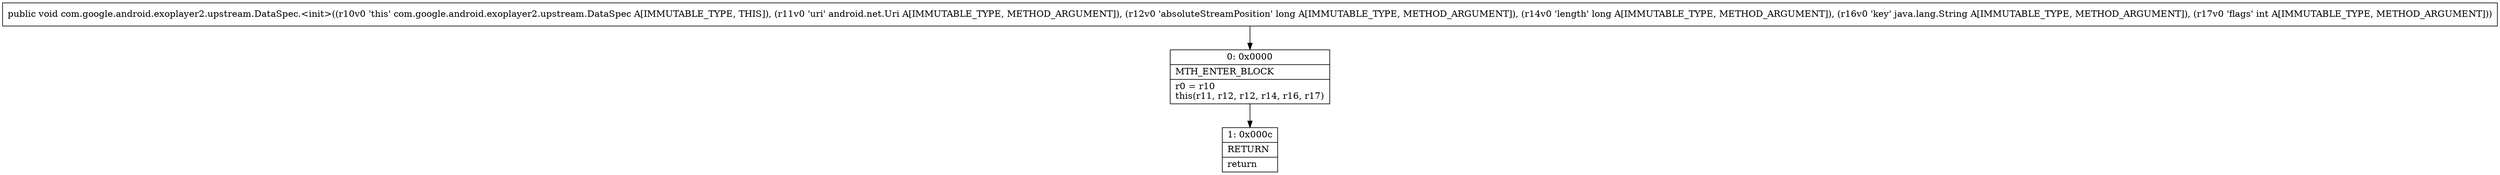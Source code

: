 digraph "CFG forcom.google.android.exoplayer2.upstream.DataSpec.\<init\>(Landroid\/net\/Uri;JJLjava\/lang\/String;I)V" {
Node_0 [shape=record,label="{0\:\ 0x0000|MTH_ENTER_BLOCK\l|r0 = r10\lthis(r11, r12, r12, r14, r16, r17)\l}"];
Node_1 [shape=record,label="{1\:\ 0x000c|RETURN\l|return\l}"];
MethodNode[shape=record,label="{public void com.google.android.exoplayer2.upstream.DataSpec.\<init\>((r10v0 'this' com.google.android.exoplayer2.upstream.DataSpec A[IMMUTABLE_TYPE, THIS]), (r11v0 'uri' android.net.Uri A[IMMUTABLE_TYPE, METHOD_ARGUMENT]), (r12v0 'absoluteStreamPosition' long A[IMMUTABLE_TYPE, METHOD_ARGUMENT]), (r14v0 'length' long A[IMMUTABLE_TYPE, METHOD_ARGUMENT]), (r16v0 'key' java.lang.String A[IMMUTABLE_TYPE, METHOD_ARGUMENT]), (r17v0 'flags' int A[IMMUTABLE_TYPE, METHOD_ARGUMENT])) }"];
MethodNode -> Node_0;
Node_0 -> Node_1;
}

